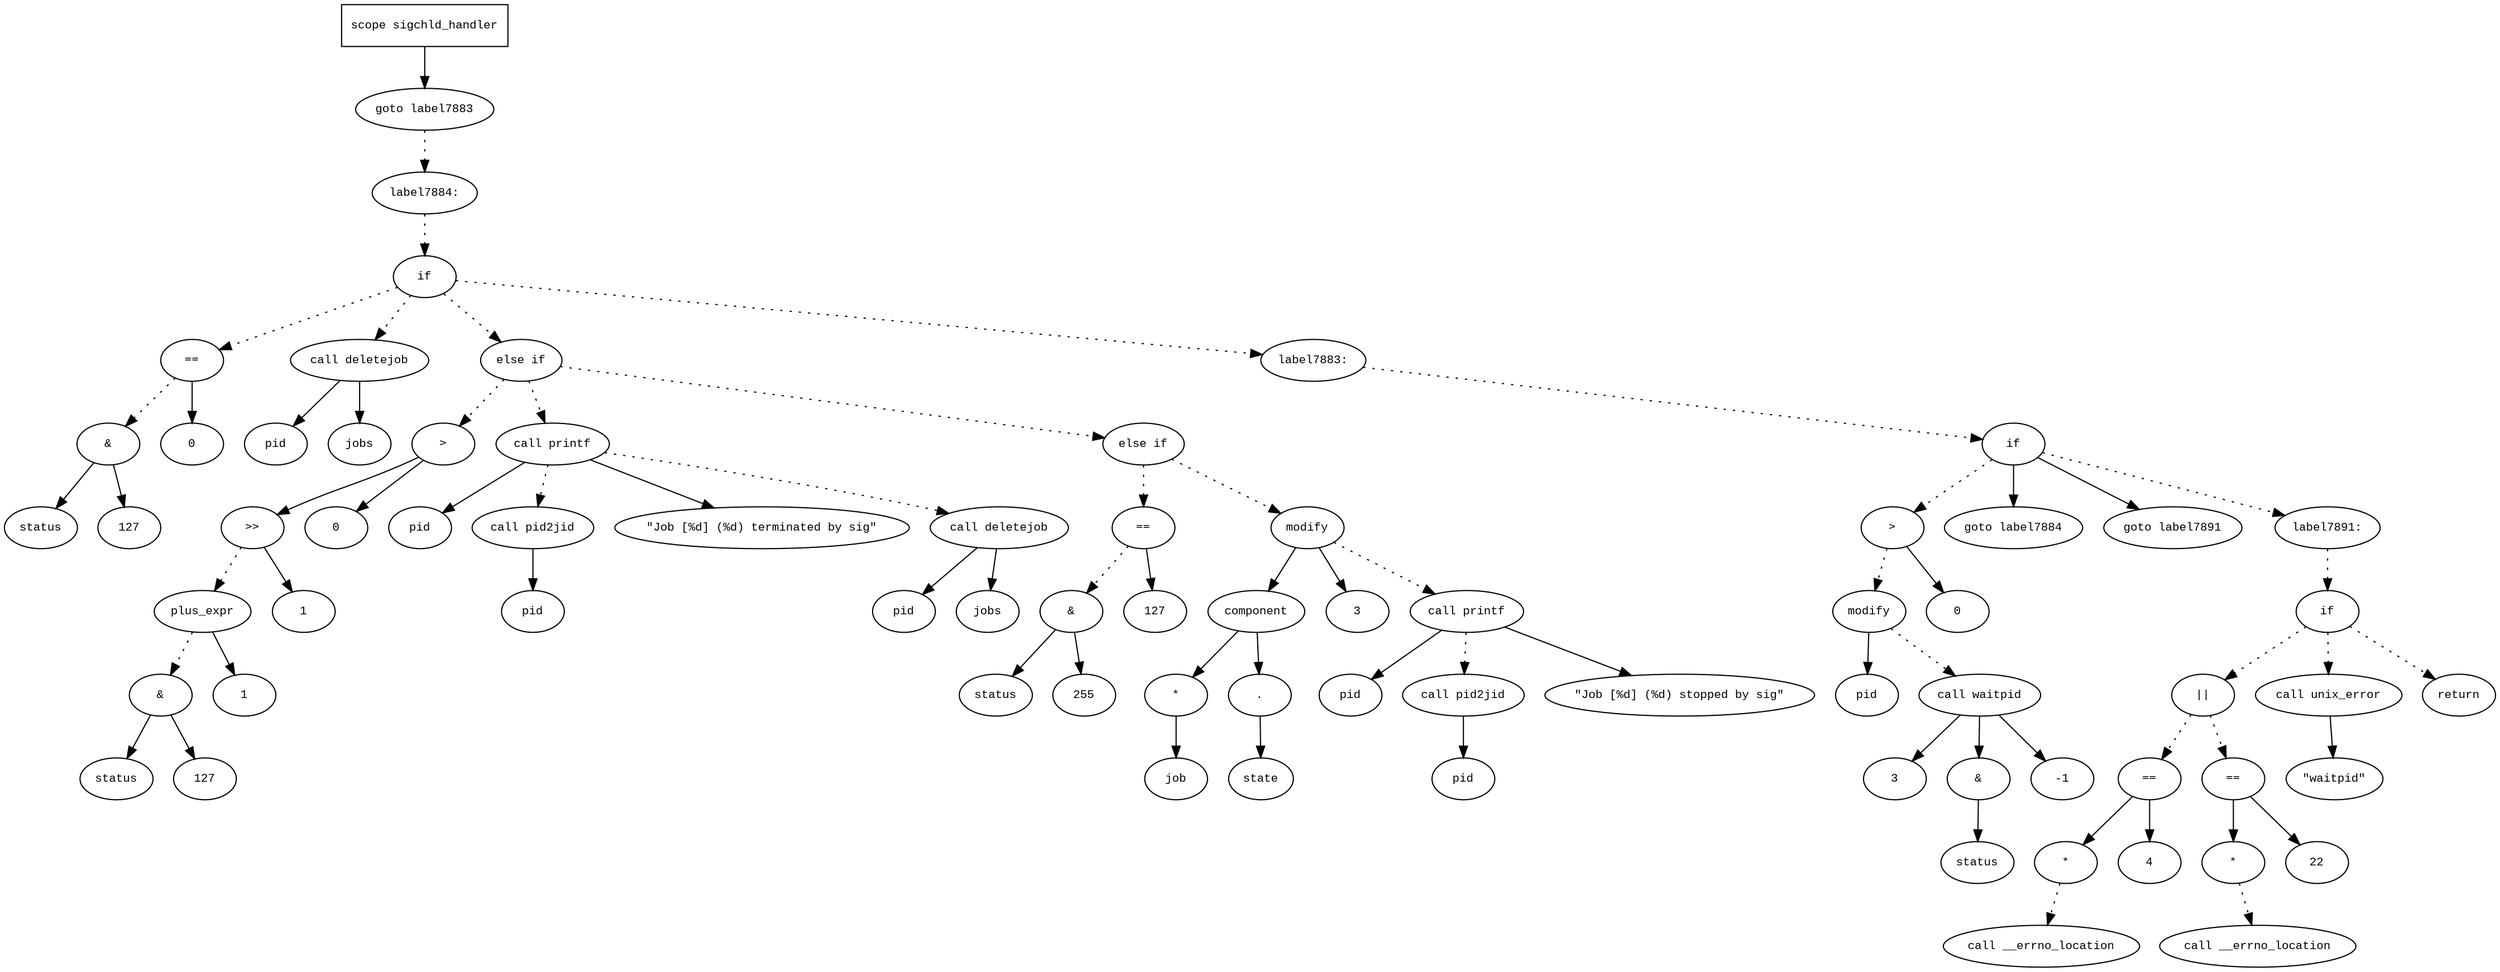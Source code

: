 digraph AST {
  graph [fontname="Times New Roman",fontsize=10];
  node  [fontname="Courier New",fontsize=10];
  edge  [fontname="Times New Roman",fontsize=10];

  node1 [label="scope sigchld_handler",shape=box];
  node2 [label="goto label7883",shape=ellipse];
  node1 -> node2;
  node3 [label="label7884:",shape=ellipse];
  node2 -> node3 [style=dotted];
  node4 [label="if",shape=ellipse];
  node3 -> node4 [style=dotted];
  node5 [label="==",shape=ellipse];
  node6 [label="&",shape=ellipse];
  node7 [label="status",shape=ellipse];
  node6 -> node7;
  node8 [label="127",shape=ellipse];
  node6 -> node8;
  node5 -> node6 [style=dotted];
  node9 [label="0",shape=ellipse];
  node5 -> node9;
  node4 -> node5 [style=dotted];
  node10 [label="call deletejob",shape=ellipse];
  node11 [label="pid",shape=ellipse];
  node10 -> node11;
  node12 [label="jobs",shape=ellipse];
  node10 -> node12;
  node4 -> node10 [style=dotted];
  node13 [label="else if",shape=ellipse];
  node4 -> node13 [style=dotted];
  node14 [label=">",shape=ellipse];
  node15 [label=">>",shape=ellipse];
  node16 [label="plus_expr",shape=ellipse];
  node17 [label="&",shape=ellipse];
  node18 [label="status",shape=ellipse];
  node17 -> node18;
  node19 [label="127",shape=ellipse];
  node17 -> node19;
  node16 -> node17 [style=dotted];
  node20 [label="1",shape=ellipse];
  node16 -> node20;
  node15 -> node16 [style=dotted];
  node21 [label="1",shape=ellipse];
  node15 -> node21;
  node14 -> node15;
  node22 [label="0",shape=ellipse];
  node14 -> node22;
  node13 -> node14 [style=dotted];
  node23 [label="call printf",shape=ellipse];
  node24 [label="pid",shape=ellipse];
  node23 -> node24;
  node25 [label="call pid2jid",shape=ellipse];
  node26 [label="pid",shape=ellipse];
  node25 -> node26;
  node23 -> node25 [style=dotted];
  node27 [label="\"Job [%d] (%d) terminated by sig\"",shape=ellipse];
  node23 -> node27;
  node13 -> node23 [style=dotted];
  node28 [label="call deletejob",shape=ellipse];
  node29 [label="pid",shape=ellipse];
  node28 -> node29;
  node30 [label="jobs",shape=ellipse];
  node28 -> node30;
  node23 -> node28 [style=dotted];
  node31 [label="else if",shape=ellipse];
  node13 -> node31 [style=dotted];
  node32 [label="==",shape=ellipse];
  node33 [label="&",shape=ellipse];
  node34 [label="status",shape=ellipse];
  node33 -> node34;
  node35 [label="255",shape=ellipse];
  node33 -> node35;
  node32 -> node33 [style=dotted];
  node36 [label="127",shape=ellipse];
  node32 -> node36;
  node31 -> node32 [style=dotted];
  node37 [label="modify",shape=ellipse];
  node38 [label="component",shape=ellipse];
  node37 -> node38;
  node39 [label="*",shape=ellipse];
  node40 [label="job",shape=ellipse];
  node39 -> node40;
  node38 -> node39;
  node41 [label=".",shape=ellipse];
  node38 -> node41;
  node42 [label="state",shape=ellipse];
  node41 -> node42;
  node43 [label="3",shape=ellipse];
  node37 -> node43;
  node31 -> node37 [style=dotted];
  node44 [label="call printf",shape=ellipse];
  node45 [label="pid",shape=ellipse];
  node44 -> node45;
  node46 [label="call pid2jid",shape=ellipse];
  node47 [label="pid",shape=ellipse];
  node46 -> node47;
  node44 -> node46 [style=dotted];
  node48 [label="\"Job [%d] (%d) stopped by sig\"",shape=ellipse];
  node44 -> node48;
  node37 -> node44 [style=dotted];
  node49 [label="label7883:",shape=ellipse];
  node4 -> node49 [style=dotted];
  node50 [label="if",shape=ellipse];
  node49 -> node50 [style=dotted];
  node51 [label=">",shape=ellipse];
  node52 [label="modify",shape=ellipse];
  node53 [label="pid",shape=ellipse];
  node52 -> node53;
  node54 [label="call waitpid",shape=ellipse];
  node55 [label="3",shape=ellipse];
  node54 -> node55;
  node56 [label="&",shape=ellipse];
  node54 -> node56;
  node57 [label="status",shape=ellipse];
  node56 -> node57;
  node58 [label="-1",shape=ellipse];
  node54 -> node58;
  node52 -> node54 [style=dotted];
  node51 -> node52 [style=dotted];
  node59 [label="0",shape=ellipse];
  node51 -> node59;
  node50 -> node51 [style=dotted];
  node60 [label="goto label7884",shape=ellipse];
  node50 -> node60;
  node61 [label="goto label7891",shape=ellipse];
  node50 -> node61;
  node62 [label="label7891:",shape=ellipse];
  node50 -> node62 [style=dotted];
  node63 [label="if",shape=ellipse];
  node62 -> node63 [style=dotted];
  node64 [label="||",shape=ellipse];
  node65 [label="==",shape=ellipse];
  node66 [label="*",shape=ellipse];
  node67 [label="call __errno_location",shape=ellipse];
  node66 -> node67 [style=dotted];
  node65 -> node66;
  node68 [label="4",shape=ellipse];
  node65 -> node68;
  node64 -> node65 [style=dotted];
  node69 [label="==",shape=ellipse];
  node70 [label="*",shape=ellipse];
  node71 [label="call __errno_location",shape=ellipse];
  node70 -> node71 [style=dotted];
  node69 -> node70;
  node72 [label="22",shape=ellipse];
  node69 -> node72;
  node64 -> node69 [style=dotted];
  node63 -> node64 [style=dotted];
  node73 [label="call unix_error",shape=ellipse];
  node74 [label="\"waitpid\"",shape=ellipse];
  node73 -> node74;
  node63 -> node73 [style=dotted];
  node75 [label="return",shape=ellipse];
  node63 -> node75 [style=dotted];
} 